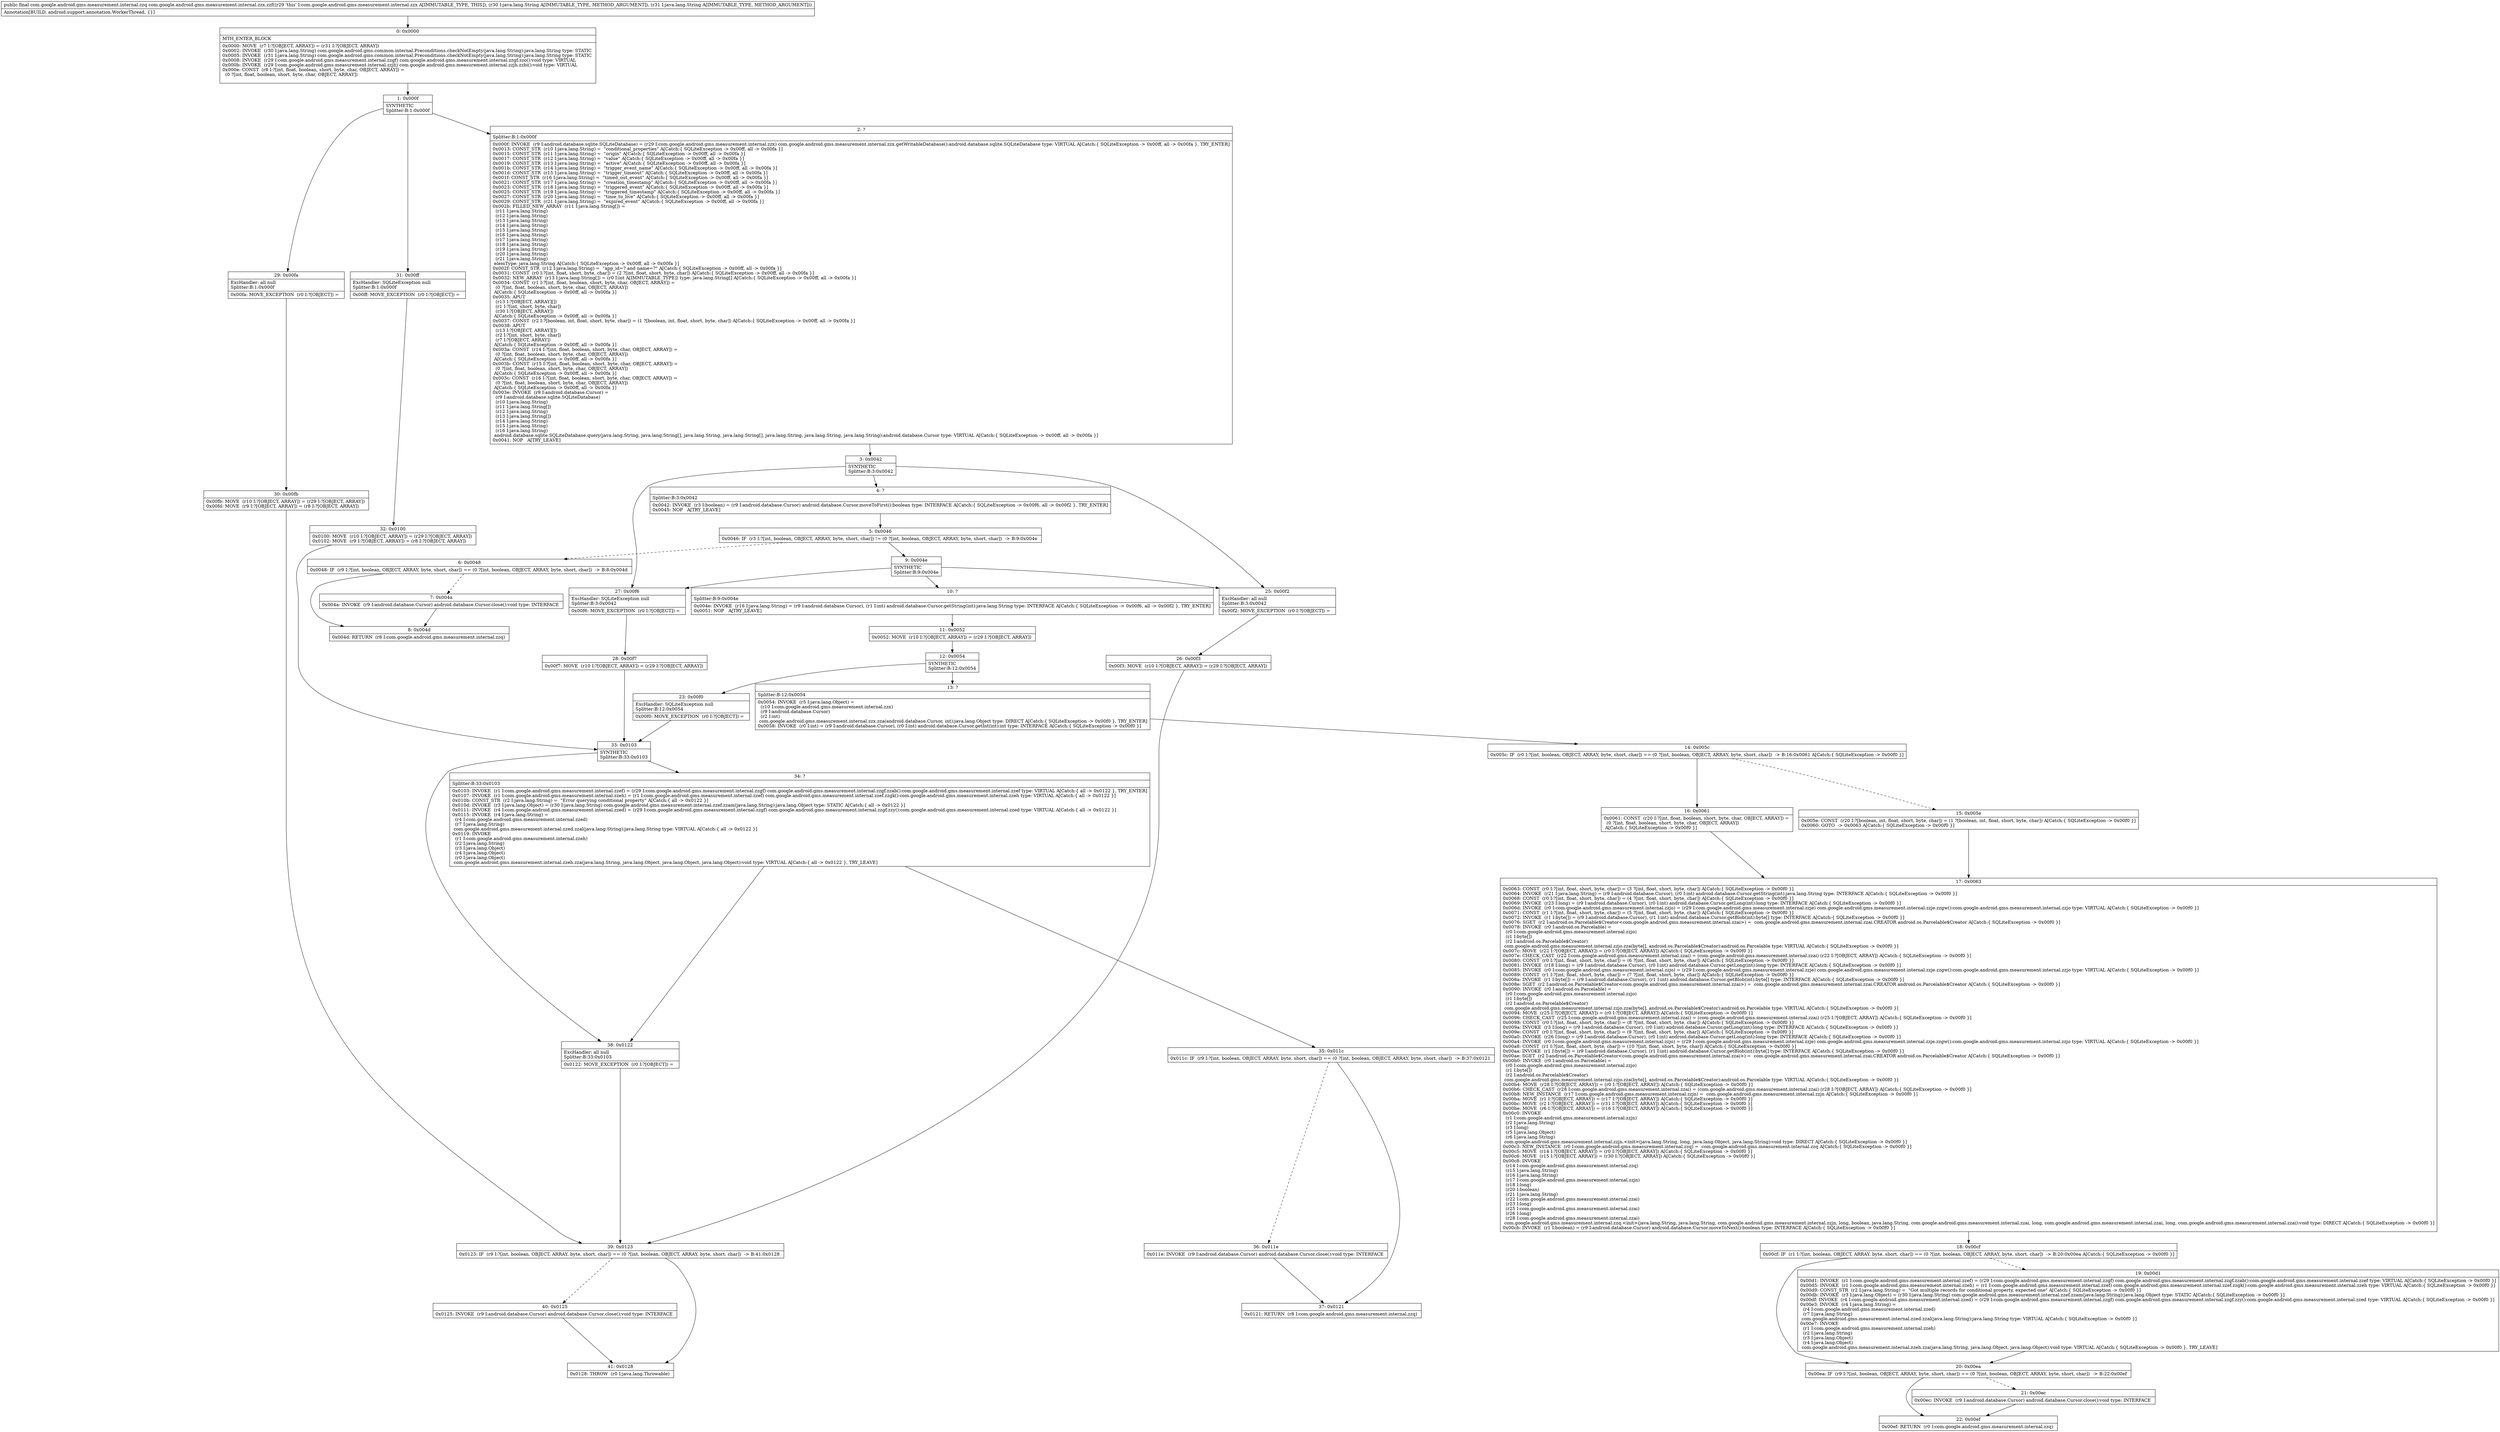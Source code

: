 digraph "CFG forcom.google.android.gms.measurement.internal.zzx.zzf(Ljava\/lang\/String;Ljava\/lang\/String;)Lcom\/google\/android\/gms\/measurement\/internal\/zzq;" {
Node_0 [shape=record,label="{0\:\ 0x0000|MTH_ENTER_BLOCK\l|0x0000: MOVE  (r7 I:?[OBJECT, ARRAY]) = (r31 I:?[OBJECT, ARRAY]) \l0x0002: INVOKE  (r30 I:java.lang.String) com.google.android.gms.common.internal.Preconditions.checkNotEmpty(java.lang.String):java.lang.String type: STATIC \l0x0005: INVOKE  (r31 I:java.lang.String) com.google.android.gms.common.internal.Preconditions.checkNotEmpty(java.lang.String):java.lang.String type: STATIC \l0x0008: INVOKE  (r29 I:com.google.android.gms.measurement.internal.zzgf) com.google.android.gms.measurement.internal.zzgf.zzo():void type: VIRTUAL \l0x000b: INVOKE  (r29 I:com.google.android.gms.measurement.internal.zzjh) com.google.android.gms.measurement.internal.zzjh.zzbi():void type: VIRTUAL \l0x000e: CONST  (r8 I:?[int, float, boolean, short, byte, char, OBJECT, ARRAY]) = \l  (0 ?[int, float, boolean, short, byte, char, OBJECT, ARRAY])\l \l}"];
Node_1 [shape=record,label="{1\:\ 0x000f|SYNTHETIC\lSplitter:B:1:0x000f\l}"];
Node_2 [shape=record,label="{2\:\ ?|Splitter:B:1:0x000f\l|0x000f: INVOKE  (r9 I:android.database.sqlite.SQLiteDatabase) = (r29 I:com.google.android.gms.measurement.internal.zzx) com.google.android.gms.measurement.internal.zzx.getWritableDatabase():android.database.sqlite.SQLiteDatabase type: VIRTUAL A[Catch:\{ SQLiteException \-\> 0x00ff, all \-\> 0x00fa \}, TRY_ENTER]\l0x0013: CONST_STR  (r10 I:java.lang.String) =  \"conditional_properties\" A[Catch:\{ SQLiteException \-\> 0x00ff, all \-\> 0x00fa \}]\l0x0015: CONST_STR  (r11 I:java.lang.String) =  \"origin\" A[Catch:\{ SQLiteException \-\> 0x00ff, all \-\> 0x00fa \}]\l0x0017: CONST_STR  (r12 I:java.lang.String) =  \"value\" A[Catch:\{ SQLiteException \-\> 0x00ff, all \-\> 0x00fa \}]\l0x0019: CONST_STR  (r13 I:java.lang.String) =  \"active\" A[Catch:\{ SQLiteException \-\> 0x00ff, all \-\> 0x00fa \}]\l0x001b: CONST_STR  (r14 I:java.lang.String) =  \"trigger_event_name\" A[Catch:\{ SQLiteException \-\> 0x00ff, all \-\> 0x00fa \}]\l0x001d: CONST_STR  (r15 I:java.lang.String) =  \"trigger_timeout\" A[Catch:\{ SQLiteException \-\> 0x00ff, all \-\> 0x00fa \}]\l0x001f: CONST_STR  (r16 I:java.lang.String) =  \"timed_out_event\" A[Catch:\{ SQLiteException \-\> 0x00ff, all \-\> 0x00fa \}]\l0x0021: CONST_STR  (r17 I:java.lang.String) =  \"creation_timestamp\" A[Catch:\{ SQLiteException \-\> 0x00ff, all \-\> 0x00fa \}]\l0x0023: CONST_STR  (r18 I:java.lang.String) =  \"triggered_event\" A[Catch:\{ SQLiteException \-\> 0x00ff, all \-\> 0x00fa \}]\l0x0025: CONST_STR  (r19 I:java.lang.String) =  \"triggered_timestamp\" A[Catch:\{ SQLiteException \-\> 0x00ff, all \-\> 0x00fa \}]\l0x0027: CONST_STR  (r20 I:java.lang.String) =  \"time_to_live\" A[Catch:\{ SQLiteException \-\> 0x00ff, all \-\> 0x00fa \}]\l0x0029: CONST_STR  (r21 I:java.lang.String) =  \"expired_event\" A[Catch:\{ SQLiteException \-\> 0x00ff, all \-\> 0x00fa \}]\l0x002b: FILLED_NEW_ARRAY  (r11 I:java.lang.String[]) = \l  (r11 I:java.lang.String)\l  (r12 I:java.lang.String)\l  (r13 I:java.lang.String)\l  (r14 I:java.lang.String)\l  (r15 I:java.lang.String)\l  (r16 I:java.lang.String)\l  (r17 I:java.lang.String)\l  (r18 I:java.lang.String)\l  (r19 I:java.lang.String)\l  (r20 I:java.lang.String)\l  (r21 I:java.lang.String)\l elemType: java.lang.String A[Catch:\{ SQLiteException \-\> 0x00ff, all \-\> 0x00fa \}]\l0x002f: CONST_STR  (r12 I:java.lang.String) =  \"app_id=? and name=?\" A[Catch:\{ SQLiteException \-\> 0x00ff, all \-\> 0x00fa \}]\l0x0031: CONST  (r0 I:?[int, float, short, byte, char]) = (2 ?[int, float, short, byte, char]) A[Catch:\{ SQLiteException \-\> 0x00ff, all \-\> 0x00fa \}]\l0x0032: NEW_ARRAY  (r13 I:java.lang.String[]) = (r0 I:int A[IMMUTABLE_TYPE]) type: java.lang.String[] A[Catch:\{ SQLiteException \-\> 0x00ff, all \-\> 0x00fa \}]\l0x0034: CONST  (r1 I:?[int, float, boolean, short, byte, char, OBJECT, ARRAY]) = \l  (0 ?[int, float, boolean, short, byte, char, OBJECT, ARRAY])\l A[Catch:\{ SQLiteException \-\> 0x00ff, all \-\> 0x00fa \}]\l0x0035: APUT  \l  (r13 I:?[OBJECT, ARRAY][])\l  (r1 I:?[int, short, byte, char])\l  (r30 I:?[OBJECT, ARRAY])\l A[Catch:\{ SQLiteException \-\> 0x00ff, all \-\> 0x00fa \}]\l0x0037: CONST  (r2 I:?[boolean, int, float, short, byte, char]) = (1 ?[boolean, int, float, short, byte, char]) A[Catch:\{ SQLiteException \-\> 0x00ff, all \-\> 0x00fa \}]\l0x0038: APUT  \l  (r13 I:?[OBJECT, ARRAY][])\l  (r2 I:?[int, short, byte, char])\l  (r7 I:?[OBJECT, ARRAY])\l A[Catch:\{ SQLiteException \-\> 0x00ff, all \-\> 0x00fa \}]\l0x003a: CONST  (r14 I:?[int, float, boolean, short, byte, char, OBJECT, ARRAY]) = \l  (0 ?[int, float, boolean, short, byte, char, OBJECT, ARRAY])\l A[Catch:\{ SQLiteException \-\> 0x00ff, all \-\> 0x00fa \}]\l0x003b: CONST  (r15 I:?[int, float, boolean, short, byte, char, OBJECT, ARRAY]) = \l  (0 ?[int, float, boolean, short, byte, char, OBJECT, ARRAY])\l A[Catch:\{ SQLiteException \-\> 0x00ff, all \-\> 0x00fa \}]\l0x003c: CONST  (r16 I:?[int, float, boolean, short, byte, char, OBJECT, ARRAY]) = \l  (0 ?[int, float, boolean, short, byte, char, OBJECT, ARRAY])\l A[Catch:\{ SQLiteException \-\> 0x00ff, all \-\> 0x00fa \}]\l0x003e: INVOKE  (r9 I:android.database.Cursor) = \l  (r9 I:android.database.sqlite.SQLiteDatabase)\l  (r10 I:java.lang.String)\l  (r11 I:java.lang.String[])\l  (r12 I:java.lang.String)\l  (r13 I:java.lang.String[])\l  (r14 I:java.lang.String)\l  (r15 I:java.lang.String)\l  (r16 I:java.lang.String)\l android.database.sqlite.SQLiteDatabase.query(java.lang.String, java.lang.String[], java.lang.String, java.lang.String[], java.lang.String, java.lang.String, java.lang.String):android.database.Cursor type: VIRTUAL A[Catch:\{ SQLiteException \-\> 0x00ff, all \-\> 0x00fa \}]\l0x0041: NOP   A[TRY_LEAVE]\l}"];
Node_3 [shape=record,label="{3\:\ 0x0042|SYNTHETIC\lSplitter:B:3:0x0042\l}"];
Node_4 [shape=record,label="{4\:\ ?|Splitter:B:3:0x0042\l|0x0042: INVOKE  (r3 I:boolean) = (r9 I:android.database.Cursor) android.database.Cursor.moveToFirst():boolean type: INTERFACE A[Catch:\{ SQLiteException \-\> 0x00f6, all \-\> 0x00f2 \}, TRY_ENTER]\l0x0045: NOP   A[TRY_LEAVE]\l}"];
Node_5 [shape=record,label="{5\:\ 0x0046|0x0046: IF  (r3 I:?[int, boolean, OBJECT, ARRAY, byte, short, char]) != (0 ?[int, boolean, OBJECT, ARRAY, byte, short, char])  \-\> B:9:0x004e \l}"];
Node_6 [shape=record,label="{6\:\ 0x0048|0x0048: IF  (r9 I:?[int, boolean, OBJECT, ARRAY, byte, short, char]) == (0 ?[int, boolean, OBJECT, ARRAY, byte, short, char])  \-\> B:8:0x004d \l}"];
Node_7 [shape=record,label="{7\:\ 0x004a|0x004a: INVOKE  (r9 I:android.database.Cursor) android.database.Cursor.close():void type: INTERFACE \l}"];
Node_8 [shape=record,label="{8\:\ 0x004d|0x004d: RETURN  (r8 I:com.google.android.gms.measurement.internal.zzq) \l}"];
Node_9 [shape=record,label="{9\:\ 0x004e|SYNTHETIC\lSplitter:B:9:0x004e\l}"];
Node_10 [shape=record,label="{10\:\ ?|Splitter:B:9:0x004e\l|0x004e: INVOKE  (r16 I:java.lang.String) = (r9 I:android.database.Cursor), (r1 I:int) android.database.Cursor.getString(int):java.lang.String type: INTERFACE A[Catch:\{ SQLiteException \-\> 0x00f6, all \-\> 0x00f2 \}, TRY_ENTER]\l0x0051: NOP   A[TRY_LEAVE]\l}"];
Node_11 [shape=record,label="{11\:\ 0x0052|0x0052: MOVE  (r10 I:?[OBJECT, ARRAY]) = (r29 I:?[OBJECT, ARRAY]) \l}"];
Node_12 [shape=record,label="{12\:\ 0x0054|SYNTHETIC\lSplitter:B:12:0x0054\l}"];
Node_13 [shape=record,label="{13\:\ ?|Splitter:B:12:0x0054\l|0x0054: INVOKE  (r5 I:java.lang.Object) = \l  (r10 I:com.google.android.gms.measurement.internal.zzx)\l  (r9 I:android.database.Cursor)\l  (r2 I:int)\l com.google.android.gms.measurement.internal.zzx.zza(android.database.Cursor, int):java.lang.Object type: DIRECT A[Catch:\{ SQLiteException \-\> 0x00f0 \}, TRY_ENTER]\l0x0058: INVOKE  (r0 I:int) = (r9 I:android.database.Cursor), (r0 I:int) android.database.Cursor.getInt(int):int type: INTERFACE A[Catch:\{ SQLiteException \-\> 0x00f0 \}]\l}"];
Node_14 [shape=record,label="{14\:\ 0x005c|0x005c: IF  (r0 I:?[int, boolean, OBJECT, ARRAY, byte, short, char]) == (0 ?[int, boolean, OBJECT, ARRAY, byte, short, char])  \-\> B:16:0x0061 A[Catch:\{ SQLiteException \-\> 0x00f0 \}]\l}"];
Node_15 [shape=record,label="{15\:\ 0x005e|0x005e: CONST  (r20 I:?[boolean, int, float, short, byte, char]) = (1 ?[boolean, int, float, short, byte, char]) A[Catch:\{ SQLiteException \-\> 0x00f0 \}]\l0x0060: GOTO  \-\> 0x0063 A[Catch:\{ SQLiteException \-\> 0x00f0 \}]\l}"];
Node_16 [shape=record,label="{16\:\ 0x0061|0x0061: CONST  (r20 I:?[int, float, boolean, short, byte, char, OBJECT, ARRAY]) = \l  (0 ?[int, float, boolean, short, byte, char, OBJECT, ARRAY])\l A[Catch:\{ SQLiteException \-\> 0x00f0 \}]\l}"];
Node_17 [shape=record,label="{17\:\ 0x0063|0x0063: CONST  (r0 I:?[int, float, short, byte, char]) = (3 ?[int, float, short, byte, char]) A[Catch:\{ SQLiteException \-\> 0x00f0 \}]\l0x0064: INVOKE  (r21 I:java.lang.String) = (r9 I:android.database.Cursor), (r0 I:int) android.database.Cursor.getString(int):java.lang.String type: INTERFACE A[Catch:\{ SQLiteException \-\> 0x00f0 \}]\l0x0068: CONST  (r0 I:?[int, float, short, byte, char]) = (4 ?[int, float, short, byte, char]) A[Catch:\{ SQLiteException \-\> 0x00f0 \}]\l0x0069: INVOKE  (r23 I:long) = (r9 I:android.database.Cursor), (r0 I:int) android.database.Cursor.getLong(int):long type: INTERFACE A[Catch:\{ SQLiteException \-\> 0x00f0 \}]\l0x006d: INVOKE  (r0 I:com.google.android.gms.measurement.internal.zzjo) = (r29 I:com.google.android.gms.measurement.internal.zzje) com.google.android.gms.measurement.internal.zzje.zzgw():com.google.android.gms.measurement.internal.zzjo type: VIRTUAL A[Catch:\{ SQLiteException \-\> 0x00f0 \}]\l0x0071: CONST  (r1 I:?[int, float, short, byte, char]) = (5 ?[int, float, short, byte, char]) A[Catch:\{ SQLiteException \-\> 0x00f0 \}]\l0x0072: INVOKE  (r1 I:byte[]) = (r9 I:android.database.Cursor), (r1 I:int) android.database.Cursor.getBlob(int):byte[] type: INTERFACE A[Catch:\{ SQLiteException \-\> 0x00f0 \}]\l0x0076: SGET  (r2 I:android.os.Parcelable$Creator\<com.google.android.gms.measurement.internal.zzai\>) =  com.google.android.gms.measurement.internal.zzai.CREATOR android.os.Parcelable$Creator A[Catch:\{ SQLiteException \-\> 0x00f0 \}]\l0x0078: INVOKE  (r0 I:android.os.Parcelable) = \l  (r0 I:com.google.android.gms.measurement.internal.zzjo)\l  (r1 I:byte[])\l  (r2 I:android.os.Parcelable$Creator)\l com.google.android.gms.measurement.internal.zzjo.zza(byte[], android.os.Parcelable$Creator):android.os.Parcelable type: VIRTUAL A[Catch:\{ SQLiteException \-\> 0x00f0 \}]\l0x007c: MOVE  (r22 I:?[OBJECT, ARRAY]) = (r0 I:?[OBJECT, ARRAY]) A[Catch:\{ SQLiteException \-\> 0x00f0 \}]\l0x007e: CHECK_CAST  (r22 I:com.google.android.gms.measurement.internal.zzai) = (com.google.android.gms.measurement.internal.zzai) (r22 I:?[OBJECT, ARRAY]) A[Catch:\{ SQLiteException \-\> 0x00f0 \}]\l0x0080: CONST  (r0 I:?[int, float, short, byte, char]) = (6 ?[int, float, short, byte, char]) A[Catch:\{ SQLiteException \-\> 0x00f0 \}]\l0x0081: INVOKE  (r18 I:long) = (r9 I:android.database.Cursor), (r0 I:int) android.database.Cursor.getLong(int):long type: INTERFACE A[Catch:\{ SQLiteException \-\> 0x00f0 \}]\l0x0085: INVOKE  (r0 I:com.google.android.gms.measurement.internal.zzjo) = (r29 I:com.google.android.gms.measurement.internal.zzje) com.google.android.gms.measurement.internal.zzje.zzgw():com.google.android.gms.measurement.internal.zzjo type: VIRTUAL A[Catch:\{ SQLiteException \-\> 0x00f0 \}]\l0x0089: CONST  (r1 I:?[int, float, short, byte, char]) = (7 ?[int, float, short, byte, char]) A[Catch:\{ SQLiteException \-\> 0x00f0 \}]\l0x008a: INVOKE  (r1 I:byte[]) = (r9 I:android.database.Cursor), (r1 I:int) android.database.Cursor.getBlob(int):byte[] type: INTERFACE A[Catch:\{ SQLiteException \-\> 0x00f0 \}]\l0x008e: SGET  (r2 I:android.os.Parcelable$Creator\<com.google.android.gms.measurement.internal.zzai\>) =  com.google.android.gms.measurement.internal.zzai.CREATOR android.os.Parcelable$Creator A[Catch:\{ SQLiteException \-\> 0x00f0 \}]\l0x0090: INVOKE  (r0 I:android.os.Parcelable) = \l  (r0 I:com.google.android.gms.measurement.internal.zzjo)\l  (r1 I:byte[])\l  (r2 I:android.os.Parcelable$Creator)\l com.google.android.gms.measurement.internal.zzjo.zza(byte[], android.os.Parcelable$Creator):android.os.Parcelable type: VIRTUAL A[Catch:\{ SQLiteException \-\> 0x00f0 \}]\l0x0094: MOVE  (r25 I:?[OBJECT, ARRAY]) = (r0 I:?[OBJECT, ARRAY]) A[Catch:\{ SQLiteException \-\> 0x00f0 \}]\l0x0096: CHECK_CAST  (r25 I:com.google.android.gms.measurement.internal.zzai) = (com.google.android.gms.measurement.internal.zzai) (r25 I:?[OBJECT, ARRAY]) A[Catch:\{ SQLiteException \-\> 0x00f0 \}]\l0x0098: CONST  (r0 I:?[int, float, short, byte, char]) = (8 ?[int, float, short, byte, char]) A[Catch:\{ SQLiteException \-\> 0x00f0 \}]\l0x009a: INVOKE  (r3 I:long) = (r9 I:android.database.Cursor), (r0 I:int) android.database.Cursor.getLong(int):long type: INTERFACE A[Catch:\{ SQLiteException \-\> 0x00f0 \}]\l0x009e: CONST  (r0 I:?[int, float, short, byte, char]) = (9 ?[int, float, short, byte, char]) A[Catch:\{ SQLiteException \-\> 0x00f0 \}]\l0x00a0: INVOKE  (r26 I:long) = (r9 I:android.database.Cursor), (r0 I:int) android.database.Cursor.getLong(int):long type: INTERFACE A[Catch:\{ SQLiteException \-\> 0x00f0 \}]\l0x00a4: INVOKE  (r0 I:com.google.android.gms.measurement.internal.zzjo) = (r29 I:com.google.android.gms.measurement.internal.zzje) com.google.android.gms.measurement.internal.zzje.zzgw():com.google.android.gms.measurement.internal.zzjo type: VIRTUAL A[Catch:\{ SQLiteException \-\> 0x00f0 \}]\l0x00a8: CONST  (r1 I:?[int, float, short, byte, char]) = (10 ?[int, float, short, byte, char]) A[Catch:\{ SQLiteException \-\> 0x00f0 \}]\l0x00aa: INVOKE  (r1 I:byte[]) = (r9 I:android.database.Cursor), (r1 I:int) android.database.Cursor.getBlob(int):byte[] type: INTERFACE A[Catch:\{ SQLiteException \-\> 0x00f0 \}]\l0x00ae: SGET  (r2 I:android.os.Parcelable$Creator\<com.google.android.gms.measurement.internal.zzai\>) =  com.google.android.gms.measurement.internal.zzai.CREATOR android.os.Parcelable$Creator A[Catch:\{ SQLiteException \-\> 0x00f0 \}]\l0x00b0: INVOKE  (r0 I:android.os.Parcelable) = \l  (r0 I:com.google.android.gms.measurement.internal.zzjo)\l  (r1 I:byte[])\l  (r2 I:android.os.Parcelable$Creator)\l com.google.android.gms.measurement.internal.zzjo.zza(byte[], android.os.Parcelable$Creator):android.os.Parcelable type: VIRTUAL A[Catch:\{ SQLiteException \-\> 0x00f0 \}]\l0x00b4: MOVE  (r28 I:?[OBJECT, ARRAY]) = (r0 I:?[OBJECT, ARRAY]) A[Catch:\{ SQLiteException \-\> 0x00f0 \}]\l0x00b6: CHECK_CAST  (r28 I:com.google.android.gms.measurement.internal.zzai) = (com.google.android.gms.measurement.internal.zzai) (r28 I:?[OBJECT, ARRAY]) A[Catch:\{ SQLiteException \-\> 0x00f0 \}]\l0x00b8: NEW_INSTANCE  (r17 I:com.google.android.gms.measurement.internal.zzjn) =  com.google.android.gms.measurement.internal.zzjn A[Catch:\{ SQLiteException \-\> 0x00f0 \}]\l0x00ba: MOVE  (r1 I:?[OBJECT, ARRAY]) = (r17 I:?[OBJECT, ARRAY]) A[Catch:\{ SQLiteException \-\> 0x00f0 \}]\l0x00bc: MOVE  (r2 I:?[OBJECT, ARRAY]) = (r31 I:?[OBJECT, ARRAY]) A[Catch:\{ SQLiteException \-\> 0x00f0 \}]\l0x00be: MOVE  (r6 I:?[OBJECT, ARRAY]) = (r16 I:?[OBJECT, ARRAY]) A[Catch:\{ SQLiteException \-\> 0x00f0 \}]\l0x00c0: INVOKE  \l  (r1 I:com.google.android.gms.measurement.internal.zzjn)\l  (r2 I:java.lang.String)\l  (r3 I:long)\l  (r5 I:java.lang.Object)\l  (r6 I:java.lang.String)\l com.google.android.gms.measurement.internal.zzjn.\<init\>(java.lang.String, long, java.lang.Object, java.lang.String):void type: DIRECT A[Catch:\{ SQLiteException \-\> 0x00f0 \}]\l0x00c3: NEW_INSTANCE  (r0 I:com.google.android.gms.measurement.internal.zzq) =  com.google.android.gms.measurement.internal.zzq A[Catch:\{ SQLiteException \-\> 0x00f0 \}]\l0x00c5: MOVE  (r14 I:?[OBJECT, ARRAY]) = (r0 I:?[OBJECT, ARRAY]) A[Catch:\{ SQLiteException \-\> 0x00f0 \}]\l0x00c6: MOVE  (r15 I:?[OBJECT, ARRAY]) = (r30 I:?[OBJECT, ARRAY]) A[Catch:\{ SQLiteException \-\> 0x00f0 \}]\l0x00c8: INVOKE  \l  (r14 I:com.google.android.gms.measurement.internal.zzq)\l  (r15 I:java.lang.String)\l  (r16 I:java.lang.String)\l  (r17 I:com.google.android.gms.measurement.internal.zzjn)\l  (r18 I:long)\l  (r20 I:boolean)\l  (r21 I:java.lang.String)\l  (r22 I:com.google.android.gms.measurement.internal.zzai)\l  (r23 I:long)\l  (r25 I:com.google.android.gms.measurement.internal.zzai)\l  (r26 I:long)\l  (r28 I:com.google.android.gms.measurement.internal.zzai)\l com.google.android.gms.measurement.internal.zzq.\<init\>(java.lang.String, java.lang.String, com.google.android.gms.measurement.internal.zzjn, long, boolean, java.lang.String, com.google.android.gms.measurement.internal.zzai, long, com.google.android.gms.measurement.internal.zzai, long, com.google.android.gms.measurement.internal.zzai):void type: DIRECT A[Catch:\{ SQLiteException \-\> 0x00f0 \}]\l0x00cb: INVOKE  (r1 I:boolean) = (r9 I:android.database.Cursor) android.database.Cursor.moveToNext():boolean type: INTERFACE A[Catch:\{ SQLiteException \-\> 0x00f0 \}]\l}"];
Node_18 [shape=record,label="{18\:\ 0x00cf|0x00cf: IF  (r1 I:?[int, boolean, OBJECT, ARRAY, byte, short, char]) == (0 ?[int, boolean, OBJECT, ARRAY, byte, short, char])  \-\> B:20:0x00ea A[Catch:\{ SQLiteException \-\> 0x00f0 \}]\l}"];
Node_19 [shape=record,label="{19\:\ 0x00d1|0x00d1: INVOKE  (r1 I:com.google.android.gms.measurement.internal.zzef) = (r29 I:com.google.android.gms.measurement.internal.zzgf) com.google.android.gms.measurement.internal.zzgf.zzab():com.google.android.gms.measurement.internal.zzef type: VIRTUAL A[Catch:\{ SQLiteException \-\> 0x00f0 \}]\l0x00d5: INVOKE  (r1 I:com.google.android.gms.measurement.internal.zzeh) = (r1 I:com.google.android.gms.measurement.internal.zzef) com.google.android.gms.measurement.internal.zzef.zzgk():com.google.android.gms.measurement.internal.zzeh type: VIRTUAL A[Catch:\{ SQLiteException \-\> 0x00f0 \}]\l0x00d9: CONST_STR  (r2 I:java.lang.String) =  \"Got multiple records for conditional property, expected one\" A[Catch:\{ SQLiteException \-\> 0x00f0 \}]\l0x00db: INVOKE  (r3 I:java.lang.Object) = (r30 I:java.lang.String) com.google.android.gms.measurement.internal.zzef.zzam(java.lang.String):java.lang.Object type: STATIC A[Catch:\{ SQLiteException \-\> 0x00f0 \}]\l0x00df: INVOKE  (r4 I:com.google.android.gms.measurement.internal.zzed) = (r29 I:com.google.android.gms.measurement.internal.zzgf) com.google.android.gms.measurement.internal.zzgf.zzy():com.google.android.gms.measurement.internal.zzed type: VIRTUAL A[Catch:\{ SQLiteException \-\> 0x00f0 \}]\l0x00e3: INVOKE  (r4 I:java.lang.String) = \l  (r4 I:com.google.android.gms.measurement.internal.zzed)\l  (r7 I:java.lang.String)\l com.google.android.gms.measurement.internal.zzed.zzal(java.lang.String):java.lang.String type: VIRTUAL A[Catch:\{ SQLiteException \-\> 0x00f0 \}]\l0x00e7: INVOKE  \l  (r1 I:com.google.android.gms.measurement.internal.zzeh)\l  (r2 I:java.lang.String)\l  (r3 I:java.lang.Object)\l  (r4 I:java.lang.Object)\l com.google.android.gms.measurement.internal.zzeh.zza(java.lang.String, java.lang.Object, java.lang.Object):void type: VIRTUAL A[Catch:\{ SQLiteException \-\> 0x00f0 \}, TRY_LEAVE]\l}"];
Node_20 [shape=record,label="{20\:\ 0x00ea|0x00ea: IF  (r9 I:?[int, boolean, OBJECT, ARRAY, byte, short, char]) == (0 ?[int, boolean, OBJECT, ARRAY, byte, short, char])  \-\> B:22:0x00ef \l}"];
Node_21 [shape=record,label="{21\:\ 0x00ec|0x00ec: INVOKE  (r9 I:android.database.Cursor) android.database.Cursor.close():void type: INTERFACE \l}"];
Node_22 [shape=record,label="{22\:\ 0x00ef|0x00ef: RETURN  (r0 I:com.google.android.gms.measurement.internal.zzq) \l}"];
Node_23 [shape=record,label="{23\:\ 0x00f0|ExcHandler: SQLiteException null\lSplitter:B:12:0x0054\l|0x00f0: MOVE_EXCEPTION  (r0 I:?[OBJECT]) =  \l}"];
Node_25 [shape=record,label="{25\:\ 0x00f2|ExcHandler: all null\lSplitter:B:3:0x0042\l|0x00f2: MOVE_EXCEPTION  (r0 I:?[OBJECT]) =  \l}"];
Node_26 [shape=record,label="{26\:\ 0x00f3|0x00f3: MOVE  (r10 I:?[OBJECT, ARRAY]) = (r29 I:?[OBJECT, ARRAY]) \l}"];
Node_27 [shape=record,label="{27\:\ 0x00f6|ExcHandler: SQLiteException null\lSplitter:B:3:0x0042\l|0x00f6: MOVE_EXCEPTION  (r0 I:?[OBJECT]) =  \l}"];
Node_28 [shape=record,label="{28\:\ 0x00f7|0x00f7: MOVE  (r10 I:?[OBJECT, ARRAY]) = (r29 I:?[OBJECT, ARRAY]) \l}"];
Node_29 [shape=record,label="{29\:\ 0x00fa|ExcHandler: all null\lSplitter:B:1:0x000f\l|0x00fa: MOVE_EXCEPTION  (r0 I:?[OBJECT]) =  \l}"];
Node_30 [shape=record,label="{30\:\ 0x00fb|0x00fb: MOVE  (r10 I:?[OBJECT, ARRAY]) = (r29 I:?[OBJECT, ARRAY]) \l0x00fd: MOVE  (r9 I:?[OBJECT, ARRAY]) = (r8 I:?[OBJECT, ARRAY]) \l}"];
Node_31 [shape=record,label="{31\:\ 0x00ff|ExcHandler: SQLiteException null\lSplitter:B:1:0x000f\l|0x00ff: MOVE_EXCEPTION  (r0 I:?[OBJECT]) =  \l}"];
Node_32 [shape=record,label="{32\:\ 0x0100|0x0100: MOVE  (r10 I:?[OBJECT, ARRAY]) = (r29 I:?[OBJECT, ARRAY]) \l0x0102: MOVE  (r9 I:?[OBJECT, ARRAY]) = (r8 I:?[OBJECT, ARRAY]) \l}"];
Node_33 [shape=record,label="{33\:\ 0x0103|SYNTHETIC\lSplitter:B:33:0x0103\l}"];
Node_34 [shape=record,label="{34\:\ ?|Splitter:B:33:0x0103\l|0x0103: INVOKE  (r1 I:com.google.android.gms.measurement.internal.zzef) = (r29 I:com.google.android.gms.measurement.internal.zzgf) com.google.android.gms.measurement.internal.zzgf.zzab():com.google.android.gms.measurement.internal.zzef type: VIRTUAL A[Catch:\{ all \-\> 0x0122 \}, TRY_ENTER]\l0x0107: INVOKE  (r1 I:com.google.android.gms.measurement.internal.zzeh) = (r1 I:com.google.android.gms.measurement.internal.zzef) com.google.android.gms.measurement.internal.zzef.zzgk():com.google.android.gms.measurement.internal.zzeh type: VIRTUAL A[Catch:\{ all \-\> 0x0122 \}]\l0x010b: CONST_STR  (r2 I:java.lang.String) =  \"Error querying conditional property\" A[Catch:\{ all \-\> 0x0122 \}]\l0x010d: INVOKE  (r3 I:java.lang.Object) = (r30 I:java.lang.String) com.google.android.gms.measurement.internal.zzef.zzam(java.lang.String):java.lang.Object type: STATIC A[Catch:\{ all \-\> 0x0122 \}]\l0x0111: INVOKE  (r4 I:com.google.android.gms.measurement.internal.zzed) = (r29 I:com.google.android.gms.measurement.internal.zzgf) com.google.android.gms.measurement.internal.zzgf.zzy():com.google.android.gms.measurement.internal.zzed type: VIRTUAL A[Catch:\{ all \-\> 0x0122 \}]\l0x0115: INVOKE  (r4 I:java.lang.String) = \l  (r4 I:com.google.android.gms.measurement.internal.zzed)\l  (r7 I:java.lang.String)\l com.google.android.gms.measurement.internal.zzed.zzal(java.lang.String):java.lang.String type: VIRTUAL A[Catch:\{ all \-\> 0x0122 \}]\l0x0119: INVOKE  \l  (r1 I:com.google.android.gms.measurement.internal.zzeh)\l  (r2 I:java.lang.String)\l  (r3 I:java.lang.Object)\l  (r4 I:java.lang.Object)\l  (r0 I:java.lang.Object)\l com.google.android.gms.measurement.internal.zzeh.zza(java.lang.String, java.lang.Object, java.lang.Object, java.lang.Object):void type: VIRTUAL A[Catch:\{ all \-\> 0x0122 \}, TRY_LEAVE]\l}"];
Node_35 [shape=record,label="{35\:\ 0x011c|0x011c: IF  (r9 I:?[int, boolean, OBJECT, ARRAY, byte, short, char]) == (0 ?[int, boolean, OBJECT, ARRAY, byte, short, char])  \-\> B:37:0x0121 \l}"];
Node_36 [shape=record,label="{36\:\ 0x011e|0x011e: INVOKE  (r9 I:android.database.Cursor) android.database.Cursor.close():void type: INTERFACE \l}"];
Node_37 [shape=record,label="{37\:\ 0x0121|0x0121: RETURN  (r8 I:com.google.android.gms.measurement.internal.zzq) \l}"];
Node_38 [shape=record,label="{38\:\ 0x0122|ExcHandler: all null\lSplitter:B:33:0x0103\l|0x0122: MOVE_EXCEPTION  (r0 I:?[OBJECT]) =  \l}"];
Node_39 [shape=record,label="{39\:\ 0x0123|0x0123: IF  (r9 I:?[int, boolean, OBJECT, ARRAY, byte, short, char]) == (0 ?[int, boolean, OBJECT, ARRAY, byte, short, char])  \-\> B:41:0x0128 \l}"];
Node_40 [shape=record,label="{40\:\ 0x0125|0x0125: INVOKE  (r9 I:android.database.Cursor) android.database.Cursor.close():void type: INTERFACE \l}"];
Node_41 [shape=record,label="{41\:\ 0x0128|0x0128: THROW  (r0 I:java.lang.Throwable) \l}"];
MethodNode[shape=record,label="{public final com.google.android.gms.measurement.internal.zzq com.google.android.gms.measurement.internal.zzx.zzf((r29 'this' I:com.google.android.gms.measurement.internal.zzx A[IMMUTABLE_TYPE, THIS]), (r30 I:java.lang.String A[IMMUTABLE_TYPE, METHOD_ARGUMENT]), (r31 I:java.lang.String A[IMMUTABLE_TYPE, METHOD_ARGUMENT]))  | Annotation[BUILD, android.support.annotation.WorkerThread, \{\}]\l}"];
MethodNode -> Node_0;
Node_0 -> Node_1;
Node_1 -> Node_2;
Node_1 -> Node_31;
Node_1 -> Node_29;
Node_2 -> Node_3;
Node_3 -> Node_4;
Node_3 -> Node_27;
Node_3 -> Node_25;
Node_4 -> Node_5;
Node_5 -> Node_6[style=dashed];
Node_5 -> Node_9;
Node_6 -> Node_7[style=dashed];
Node_6 -> Node_8;
Node_7 -> Node_8;
Node_9 -> Node_10;
Node_9 -> Node_27;
Node_9 -> Node_25;
Node_10 -> Node_11;
Node_11 -> Node_12;
Node_12 -> Node_13;
Node_12 -> Node_23;
Node_13 -> Node_14;
Node_14 -> Node_15[style=dashed];
Node_14 -> Node_16;
Node_15 -> Node_17;
Node_16 -> Node_17;
Node_17 -> Node_18;
Node_18 -> Node_19[style=dashed];
Node_18 -> Node_20;
Node_19 -> Node_20;
Node_20 -> Node_21[style=dashed];
Node_20 -> Node_22;
Node_21 -> Node_22;
Node_23 -> Node_33;
Node_25 -> Node_26;
Node_26 -> Node_39;
Node_27 -> Node_28;
Node_28 -> Node_33;
Node_29 -> Node_30;
Node_30 -> Node_39;
Node_31 -> Node_32;
Node_32 -> Node_33;
Node_33 -> Node_34;
Node_33 -> Node_38;
Node_34 -> Node_35;
Node_34 -> Node_38;
Node_35 -> Node_36[style=dashed];
Node_35 -> Node_37;
Node_36 -> Node_37;
Node_38 -> Node_39;
Node_39 -> Node_40[style=dashed];
Node_39 -> Node_41;
Node_40 -> Node_41;
}

